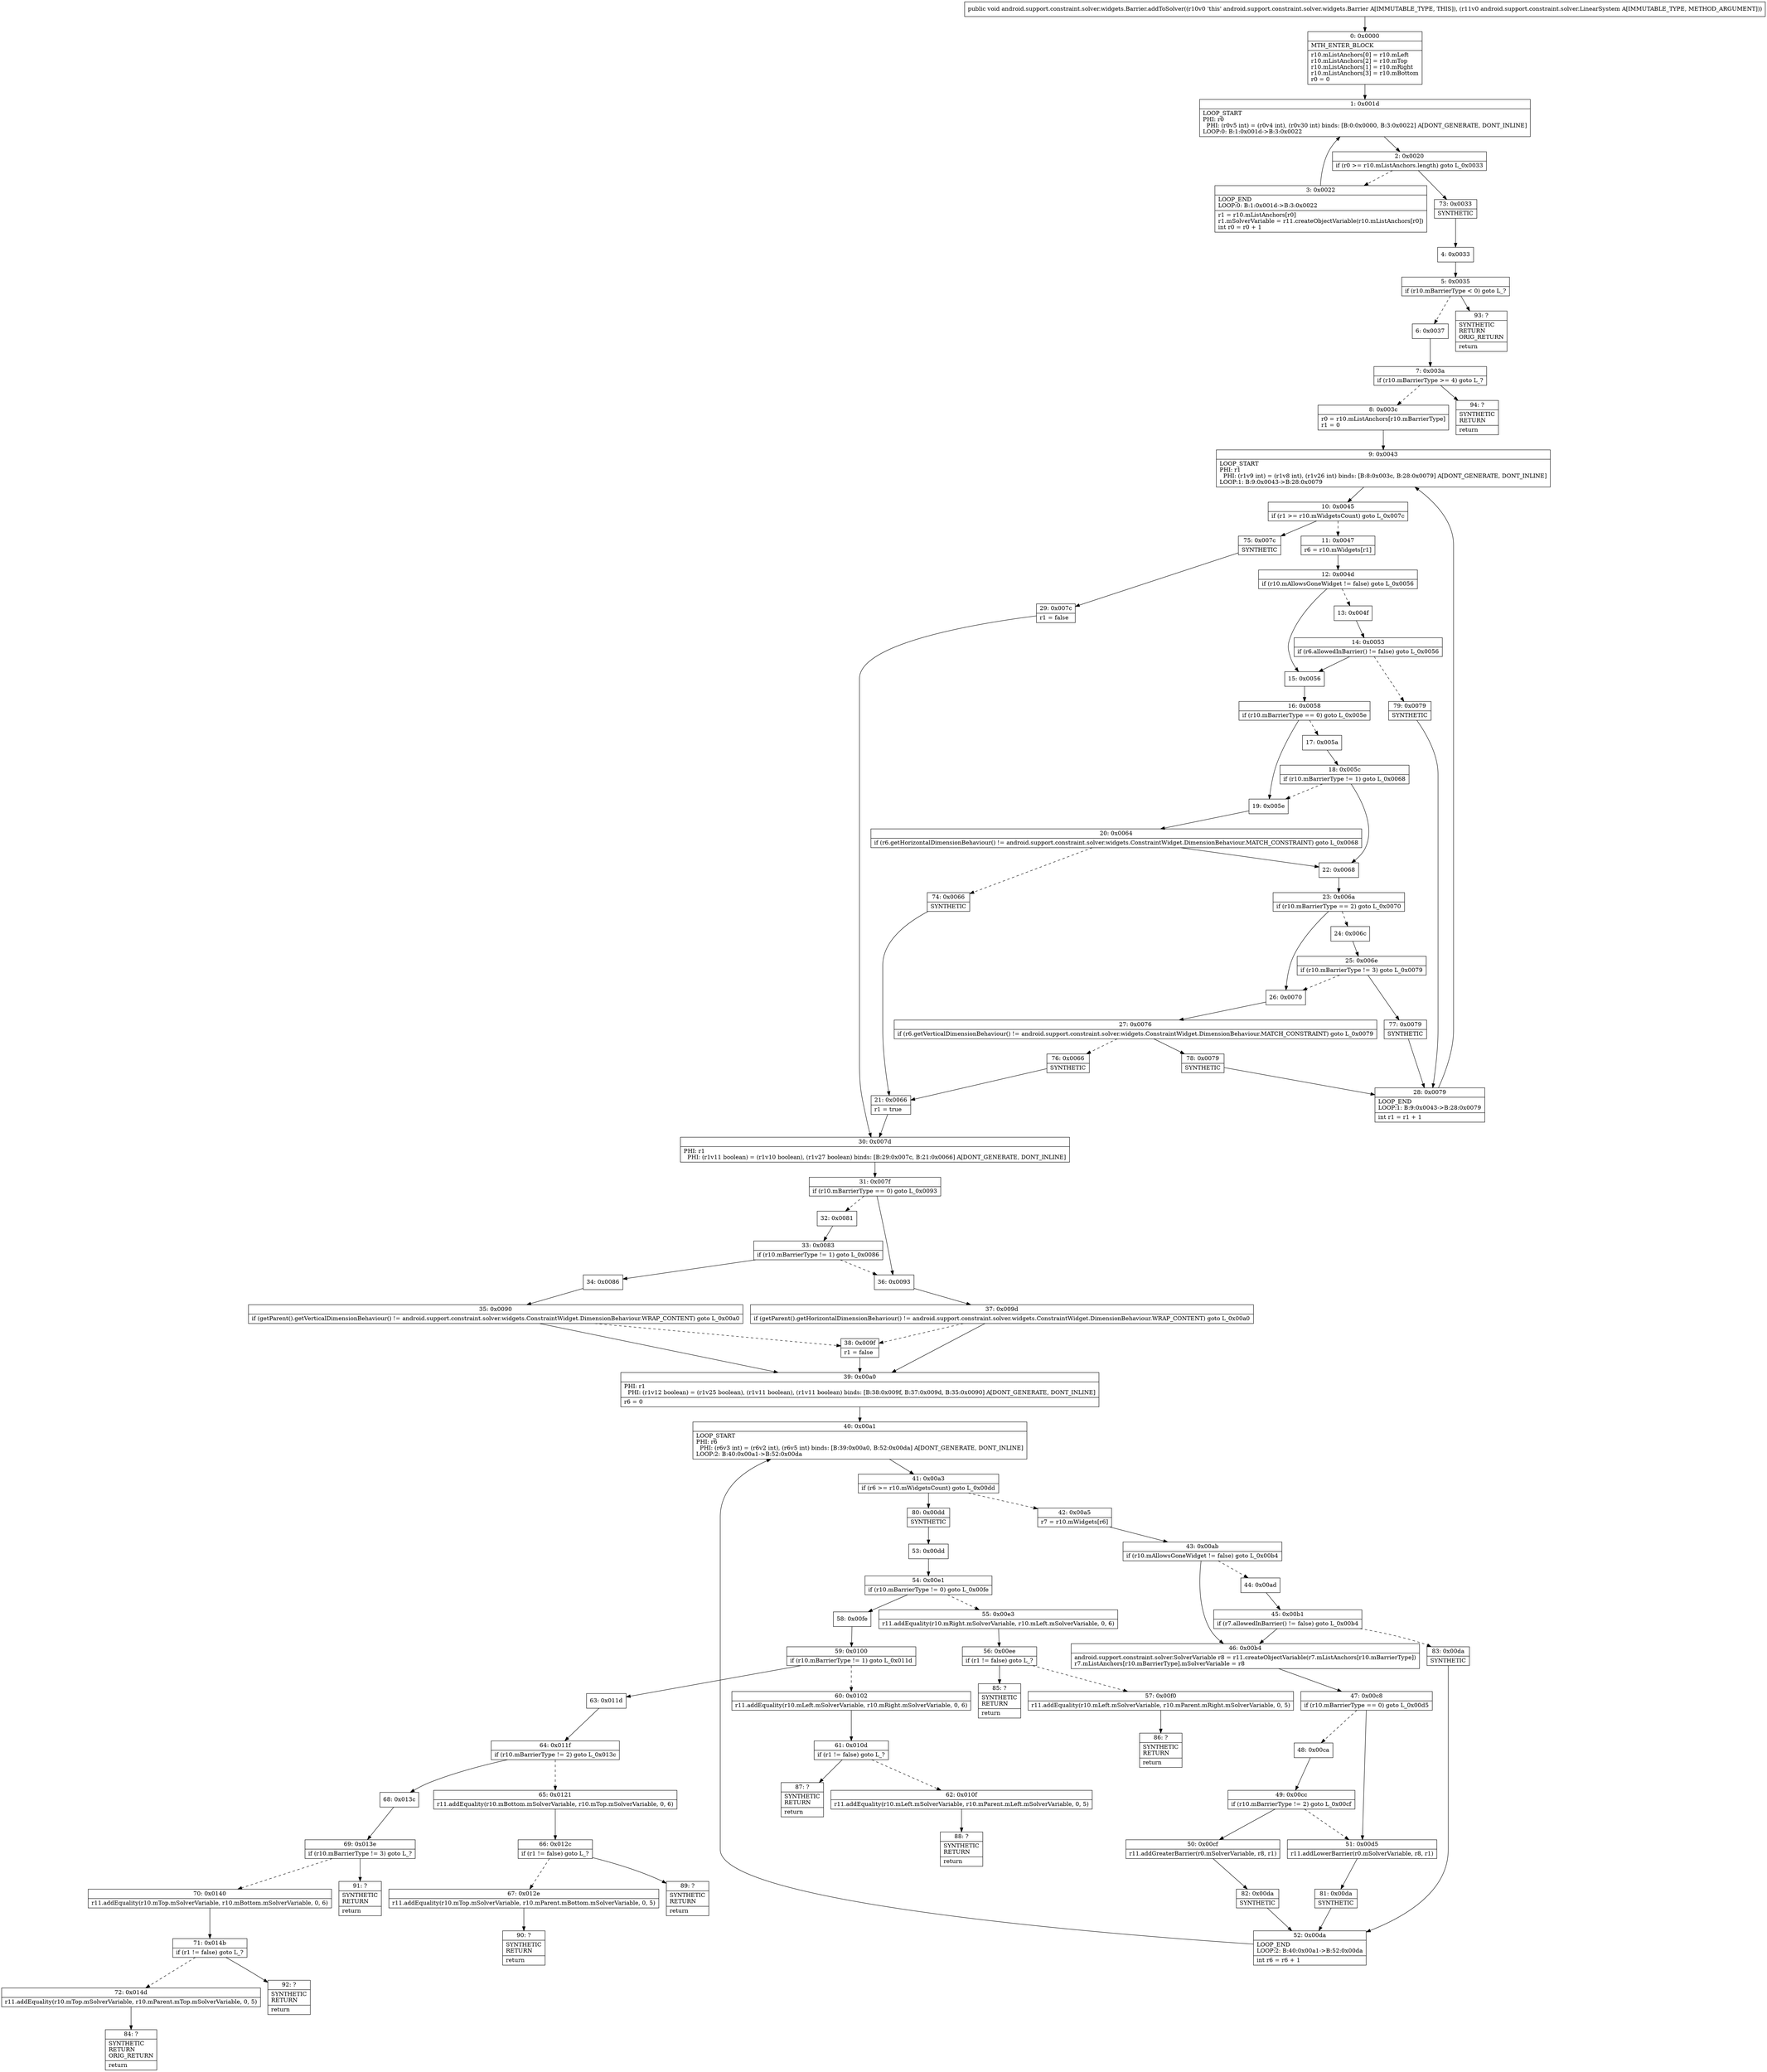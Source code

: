 digraph "CFG forandroid.support.constraint.solver.widgets.Barrier.addToSolver(Landroid\/support\/constraint\/solver\/LinearSystem;)V" {
Node_0 [shape=record,label="{0\:\ 0x0000|MTH_ENTER_BLOCK\l|r10.mListAnchors[0] = r10.mLeft\lr10.mListAnchors[2] = r10.mTop\lr10.mListAnchors[1] = r10.mRight\lr10.mListAnchors[3] = r10.mBottom\lr0 = 0\l}"];
Node_1 [shape=record,label="{1\:\ 0x001d|LOOP_START\lPHI: r0 \l  PHI: (r0v5 int) = (r0v4 int), (r0v30 int) binds: [B:0:0x0000, B:3:0x0022] A[DONT_GENERATE, DONT_INLINE]\lLOOP:0: B:1:0x001d\-\>B:3:0x0022\l}"];
Node_2 [shape=record,label="{2\:\ 0x0020|if (r0 \>= r10.mListAnchors.length) goto L_0x0033\l}"];
Node_3 [shape=record,label="{3\:\ 0x0022|LOOP_END\lLOOP:0: B:1:0x001d\-\>B:3:0x0022\l|r1 = r10.mListAnchors[r0]\lr1.mSolverVariable = r11.createObjectVariable(r10.mListAnchors[r0])\lint r0 = r0 + 1\l}"];
Node_4 [shape=record,label="{4\:\ 0x0033}"];
Node_5 [shape=record,label="{5\:\ 0x0035|if (r10.mBarrierType \< 0) goto L_?\l}"];
Node_6 [shape=record,label="{6\:\ 0x0037}"];
Node_7 [shape=record,label="{7\:\ 0x003a|if (r10.mBarrierType \>= 4) goto L_?\l}"];
Node_8 [shape=record,label="{8\:\ 0x003c|r0 = r10.mListAnchors[r10.mBarrierType]\lr1 = 0\l}"];
Node_9 [shape=record,label="{9\:\ 0x0043|LOOP_START\lPHI: r1 \l  PHI: (r1v9 int) = (r1v8 int), (r1v26 int) binds: [B:8:0x003c, B:28:0x0079] A[DONT_GENERATE, DONT_INLINE]\lLOOP:1: B:9:0x0043\-\>B:28:0x0079\l}"];
Node_10 [shape=record,label="{10\:\ 0x0045|if (r1 \>= r10.mWidgetsCount) goto L_0x007c\l}"];
Node_11 [shape=record,label="{11\:\ 0x0047|r6 = r10.mWidgets[r1]\l}"];
Node_12 [shape=record,label="{12\:\ 0x004d|if (r10.mAllowsGoneWidget != false) goto L_0x0056\l}"];
Node_13 [shape=record,label="{13\:\ 0x004f}"];
Node_14 [shape=record,label="{14\:\ 0x0053|if (r6.allowedInBarrier() != false) goto L_0x0056\l}"];
Node_15 [shape=record,label="{15\:\ 0x0056}"];
Node_16 [shape=record,label="{16\:\ 0x0058|if (r10.mBarrierType == 0) goto L_0x005e\l}"];
Node_17 [shape=record,label="{17\:\ 0x005a}"];
Node_18 [shape=record,label="{18\:\ 0x005c|if (r10.mBarrierType != 1) goto L_0x0068\l}"];
Node_19 [shape=record,label="{19\:\ 0x005e}"];
Node_20 [shape=record,label="{20\:\ 0x0064|if (r6.getHorizontalDimensionBehaviour() != android.support.constraint.solver.widgets.ConstraintWidget.DimensionBehaviour.MATCH_CONSTRAINT) goto L_0x0068\l}"];
Node_21 [shape=record,label="{21\:\ 0x0066|r1 = true\l}"];
Node_22 [shape=record,label="{22\:\ 0x0068}"];
Node_23 [shape=record,label="{23\:\ 0x006a|if (r10.mBarrierType == 2) goto L_0x0070\l}"];
Node_24 [shape=record,label="{24\:\ 0x006c}"];
Node_25 [shape=record,label="{25\:\ 0x006e|if (r10.mBarrierType != 3) goto L_0x0079\l}"];
Node_26 [shape=record,label="{26\:\ 0x0070}"];
Node_27 [shape=record,label="{27\:\ 0x0076|if (r6.getVerticalDimensionBehaviour() != android.support.constraint.solver.widgets.ConstraintWidget.DimensionBehaviour.MATCH_CONSTRAINT) goto L_0x0079\l}"];
Node_28 [shape=record,label="{28\:\ 0x0079|LOOP_END\lLOOP:1: B:9:0x0043\-\>B:28:0x0079\l|int r1 = r1 + 1\l}"];
Node_29 [shape=record,label="{29\:\ 0x007c|r1 = false\l}"];
Node_30 [shape=record,label="{30\:\ 0x007d|PHI: r1 \l  PHI: (r1v11 boolean) = (r1v10 boolean), (r1v27 boolean) binds: [B:29:0x007c, B:21:0x0066] A[DONT_GENERATE, DONT_INLINE]\l}"];
Node_31 [shape=record,label="{31\:\ 0x007f|if (r10.mBarrierType == 0) goto L_0x0093\l}"];
Node_32 [shape=record,label="{32\:\ 0x0081}"];
Node_33 [shape=record,label="{33\:\ 0x0083|if (r10.mBarrierType != 1) goto L_0x0086\l}"];
Node_34 [shape=record,label="{34\:\ 0x0086}"];
Node_35 [shape=record,label="{35\:\ 0x0090|if (getParent().getVerticalDimensionBehaviour() != android.support.constraint.solver.widgets.ConstraintWidget.DimensionBehaviour.WRAP_CONTENT) goto L_0x00a0\l}"];
Node_36 [shape=record,label="{36\:\ 0x0093}"];
Node_37 [shape=record,label="{37\:\ 0x009d|if (getParent().getHorizontalDimensionBehaviour() != android.support.constraint.solver.widgets.ConstraintWidget.DimensionBehaviour.WRAP_CONTENT) goto L_0x00a0\l}"];
Node_38 [shape=record,label="{38\:\ 0x009f|r1 = false\l}"];
Node_39 [shape=record,label="{39\:\ 0x00a0|PHI: r1 \l  PHI: (r1v12 boolean) = (r1v25 boolean), (r1v11 boolean), (r1v11 boolean) binds: [B:38:0x009f, B:37:0x009d, B:35:0x0090] A[DONT_GENERATE, DONT_INLINE]\l|r6 = 0\l}"];
Node_40 [shape=record,label="{40\:\ 0x00a1|LOOP_START\lPHI: r6 \l  PHI: (r6v3 int) = (r6v2 int), (r6v5 int) binds: [B:39:0x00a0, B:52:0x00da] A[DONT_GENERATE, DONT_INLINE]\lLOOP:2: B:40:0x00a1\-\>B:52:0x00da\l}"];
Node_41 [shape=record,label="{41\:\ 0x00a3|if (r6 \>= r10.mWidgetsCount) goto L_0x00dd\l}"];
Node_42 [shape=record,label="{42\:\ 0x00a5|r7 = r10.mWidgets[r6]\l}"];
Node_43 [shape=record,label="{43\:\ 0x00ab|if (r10.mAllowsGoneWidget != false) goto L_0x00b4\l}"];
Node_44 [shape=record,label="{44\:\ 0x00ad}"];
Node_45 [shape=record,label="{45\:\ 0x00b1|if (r7.allowedInBarrier() != false) goto L_0x00b4\l}"];
Node_46 [shape=record,label="{46\:\ 0x00b4|android.support.constraint.solver.SolverVariable r8 = r11.createObjectVariable(r7.mListAnchors[r10.mBarrierType])\lr7.mListAnchors[r10.mBarrierType].mSolverVariable = r8\l}"];
Node_47 [shape=record,label="{47\:\ 0x00c8|if (r10.mBarrierType == 0) goto L_0x00d5\l}"];
Node_48 [shape=record,label="{48\:\ 0x00ca}"];
Node_49 [shape=record,label="{49\:\ 0x00cc|if (r10.mBarrierType != 2) goto L_0x00cf\l}"];
Node_50 [shape=record,label="{50\:\ 0x00cf|r11.addGreaterBarrier(r0.mSolverVariable, r8, r1)\l}"];
Node_51 [shape=record,label="{51\:\ 0x00d5|r11.addLowerBarrier(r0.mSolverVariable, r8, r1)\l}"];
Node_52 [shape=record,label="{52\:\ 0x00da|LOOP_END\lLOOP:2: B:40:0x00a1\-\>B:52:0x00da\l|int r6 = r6 + 1\l}"];
Node_53 [shape=record,label="{53\:\ 0x00dd}"];
Node_54 [shape=record,label="{54\:\ 0x00e1|if (r10.mBarrierType != 0) goto L_0x00fe\l}"];
Node_55 [shape=record,label="{55\:\ 0x00e3|r11.addEquality(r10.mRight.mSolverVariable, r10.mLeft.mSolverVariable, 0, 6)\l}"];
Node_56 [shape=record,label="{56\:\ 0x00ee|if (r1 != false) goto L_?\l}"];
Node_57 [shape=record,label="{57\:\ 0x00f0|r11.addEquality(r10.mLeft.mSolverVariable, r10.mParent.mRight.mSolverVariable, 0, 5)\l}"];
Node_58 [shape=record,label="{58\:\ 0x00fe}"];
Node_59 [shape=record,label="{59\:\ 0x0100|if (r10.mBarrierType != 1) goto L_0x011d\l}"];
Node_60 [shape=record,label="{60\:\ 0x0102|r11.addEquality(r10.mLeft.mSolverVariable, r10.mRight.mSolverVariable, 0, 6)\l}"];
Node_61 [shape=record,label="{61\:\ 0x010d|if (r1 != false) goto L_?\l}"];
Node_62 [shape=record,label="{62\:\ 0x010f|r11.addEquality(r10.mLeft.mSolverVariable, r10.mParent.mLeft.mSolverVariable, 0, 5)\l}"];
Node_63 [shape=record,label="{63\:\ 0x011d}"];
Node_64 [shape=record,label="{64\:\ 0x011f|if (r10.mBarrierType != 2) goto L_0x013c\l}"];
Node_65 [shape=record,label="{65\:\ 0x0121|r11.addEquality(r10.mBottom.mSolverVariable, r10.mTop.mSolverVariable, 0, 6)\l}"];
Node_66 [shape=record,label="{66\:\ 0x012c|if (r1 != false) goto L_?\l}"];
Node_67 [shape=record,label="{67\:\ 0x012e|r11.addEquality(r10.mTop.mSolverVariable, r10.mParent.mBottom.mSolverVariable, 0, 5)\l}"];
Node_68 [shape=record,label="{68\:\ 0x013c}"];
Node_69 [shape=record,label="{69\:\ 0x013e|if (r10.mBarrierType != 3) goto L_?\l}"];
Node_70 [shape=record,label="{70\:\ 0x0140|r11.addEquality(r10.mTop.mSolverVariable, r10.mBottom.mSolverVariable, 0, 6)\l}"];
Node_71 [shape=record,label="{71\:\ 0x014b|if (r1 != false) goto L_?\l}"];
Node_72 [shape=record,label="{72\:\ 0x014d|r11.addEquality(r10.mTop.mSolverVariable, r10.mParent.mTop.mSolverVariable, 0, 5)\l}"];
Node_73 [shape=record,label="{73\:\ 0x0033|SYNTHETIC\l}"];
Node_74 [shape=record,label="{74\:\ 0x0066|SYNTHETIC\l}"];
Node_75 [shape=record,label="{75\:\ 0x007c|SYNTHETIC\l}"];
Node_76 [shape=record,label="{76\:\ 0x0066|SYNTHETIC\l}"];
Node_77 [shape=record,label="{77\:\ 0x0079|SYNTHETIC\l}"];
Node_78 [shape=record,label="{78\:\ 0x0079|SYNTHETIC\l}"];
Node_79 [shape=record,label="{79\:\ 0x0079|SYNTHETIC\l}"];
Node_80 [shape=record,label="{80\:\ 0x00dd|SYNTHETIC\l}"];
Node_81 [shape=record,label="{81\:\ 0x00da|SYNTHETIC\l}"];
Node_82 [shape=record,label="{82\:\ 0x00da|SYNTHETIC\l}"];
Node_83 [shape=record,label="{83\:\ 0x00da|SYNTHETIC\l}"];
Node_84 [shape=record,label="{84\:\ ?|SYNTHETIC\lRETURN\lORIG_RETURN\l|return\l}"];
Node_85 [shape=record,label="{85\:\ ?|SYNTHETIC\lRETURN\l|return\l}"];
Node_86 [shape=record,label="{86\:\ ?|SYNTHETIC\lRETURN\l|return\l}"];
Node_87 [shape=record,label="{87\:\ ?|SYNTHETIC\lRETURN\l|return\l}"];
Node_88 [shape=record,label="{88\:\ ?|SYNTHETIC\lRETURN\l|return\l}"];
Node_89 [shape=record,label="{89\:\ ?|SYNTHETIC\lRETURN\l|return\l}"];
Node_90 [shape=record,label="{90\:\ ?|SYNTHETIC\lRETURN\l|return\l}"];
Node_91 [shape=record,label="{91\:\ ?|SYNTHETIC\lRETURN\l|return\l}"];
Node_92 [shape=record,label="{92\:\ ?|SYNTHETIC\lRETURN\l|return\l}"];
Node_93 [shape=record,label="{93\:\ ?|SYNTHETIC\lRETURN\lORIG_RETURN\l|return\l}"];
Node_94 [shape=record,label="{94\:\ ?|SYNTHETIC\lRETURN\l|return\l}"];
MethodNode[shape=record,label="{public void android.support.constraint.solver.widgets.Barrier.addToSolver((r10v0 'this' android.support.constraint.solver.widgets.Barrier A[IMMUTABLE_TYPE, THIS]), (r11v0 android.support.constraint.solver.LinearSystem A[IMMUTABLE_TYPE, METHOD_ARGUMENT])) }"];
MethodNode -> Node_0;
Node_0 -> Node_1;
Node_1 -> Node_2;
Node_2 -> Node_3[style=dashed];
Node_2 -> Node_73;
Node_3 -> Node_1;
Node_4 -> Node_5;
Node_5 -> Node_6[style=dashed];
Node_5 -> Node_93;
Node_6 -> Node_7;
Node_7 -> Node_8[style=dashed];
Node_7 -> Node_94;
Node_8 -> Node_9;
Node_9 -> Node_10;
Node_10 -> Node_11[style=dashed];
Node_10 -> Node_75;
Node_11 -> Node_12;
Node_12 -> Node_13[style=dashed];
Node_12 -> Node_15;
Node_13 -> Node_14;
Node_14 -> Node_15;
Node_14 -> Node_79[style=dashed];
Node_15 -> Node_16;
Node_16 -> Node_17[style=dashed];
Node_16 -> Node_19;
Node_17 -> Node_18;
Node_18 -> Node_19[style=dashed];
Node_18 -> Node_22;
Node_19 -> Node_20;
Node_20 -> Node_22;
Node_20 -> Node_74[style=dashed];
Node_21 -> Node_30;
Node_22 -> Node_23;
Node_23 -> Node_24[style=dashed];
Node_23 -> Node_26;
Node_24 -> Node_25;
Node_25 -> Node_26[style=dashed];
Node_25 -> Node_77;
Node_26 -> Node_27;
Node_27 -> Node_76[style=dashed];
Node_27 -> Node_78;
Node_28 -> Node_9;
Node_29 -> Node_30;
Node_30 -> Node_31;
Node_31 -> Node_32[style=dashed];
Node_31 -> Node_36;
Node_32 -> Node_33;
Node_33 -> Node_34;
Node_33 -> Node_36[style=dashed];
Node_34 -> Node_35;
Node_35 -> Node_39;
Node_35 -> Node_38[style=dashed];
Node_36 -> Node_37;
Node_37 -> Node_38[style=dashed];
Node_37 -> Node_39;
Node_38 -> Node_39;
Node_39 -> Node_40;
Node_40 -> Node_41;
Node_41 -> Node_42[style=dashed];
Node_41 -> Node_80;
Node_42 -> Node_43;
Node_43 -> Node_44[style=dashed];
Node_43 -> Node_46;
Node_44 -> Node_45;
Node_45 -> Node_46;
Node_45 -> Node_83[style=dashed];
Node_46 -> Node_47;
Node_47 -> Node_48[style=dashed];
Node_47 -> Node_51;
Node_48 -> Node_49;
Node_49 -> Node_50;
Node_49 -> Node_51[style=dashed];
Node_50 -> Node_82;
Node_51 -> Node_81;
Node_52 -> Node_40;
Node_53 -> Node_54;
Node_54 -> Node_55[style=dashed];
Node_54 -> Node_58;
Node_55 -> Node_56;
Node_56 -> Node_57[style=dashed];
Node_56 -> Node_85;
Node_57 -> Node_86;
Node_58 -> Node_59;
Node_59 -> Node_60[style=dashed];
Node_59 -> Node_63;
Node_60 -> Node_61;
Node_61 -> Node_62[style=dashed];
Node_61 -> Node_87;
Node_62 -> Node_88;
Node_63 -> Node_64;
Node_64 -> Node_65[style=dashed];
Node_64 -> Node_68;
Node_65 -> Node_66;
Node_66 -> Node_67[style=dashed];
Node_66 -> Node_89;
Node_67 -> Node_90;
Node_68 -> Node_69;
Node_69 -> Node_70[style=dashed];
Node_69 -> Node_91;
Node_70 -> Node_71;
Node_71 -> Node_72[style=dashed];
Node_71 -> Node_92;
Node_72 -> Node_84;
Node_73 -> Node_4;
Node_74 -> Node_21;
Node_75 -> Node_29;
Node_76 -> Node_21;
Node_77 -> Node_28;
Node_78 -> Node_28;
Node_79 -> Node_28;
Node_80 -> Node_53;
Node_81 -> Node_52;
Node_82 -> Node_52;
Node_83 -> Node_52;
}

